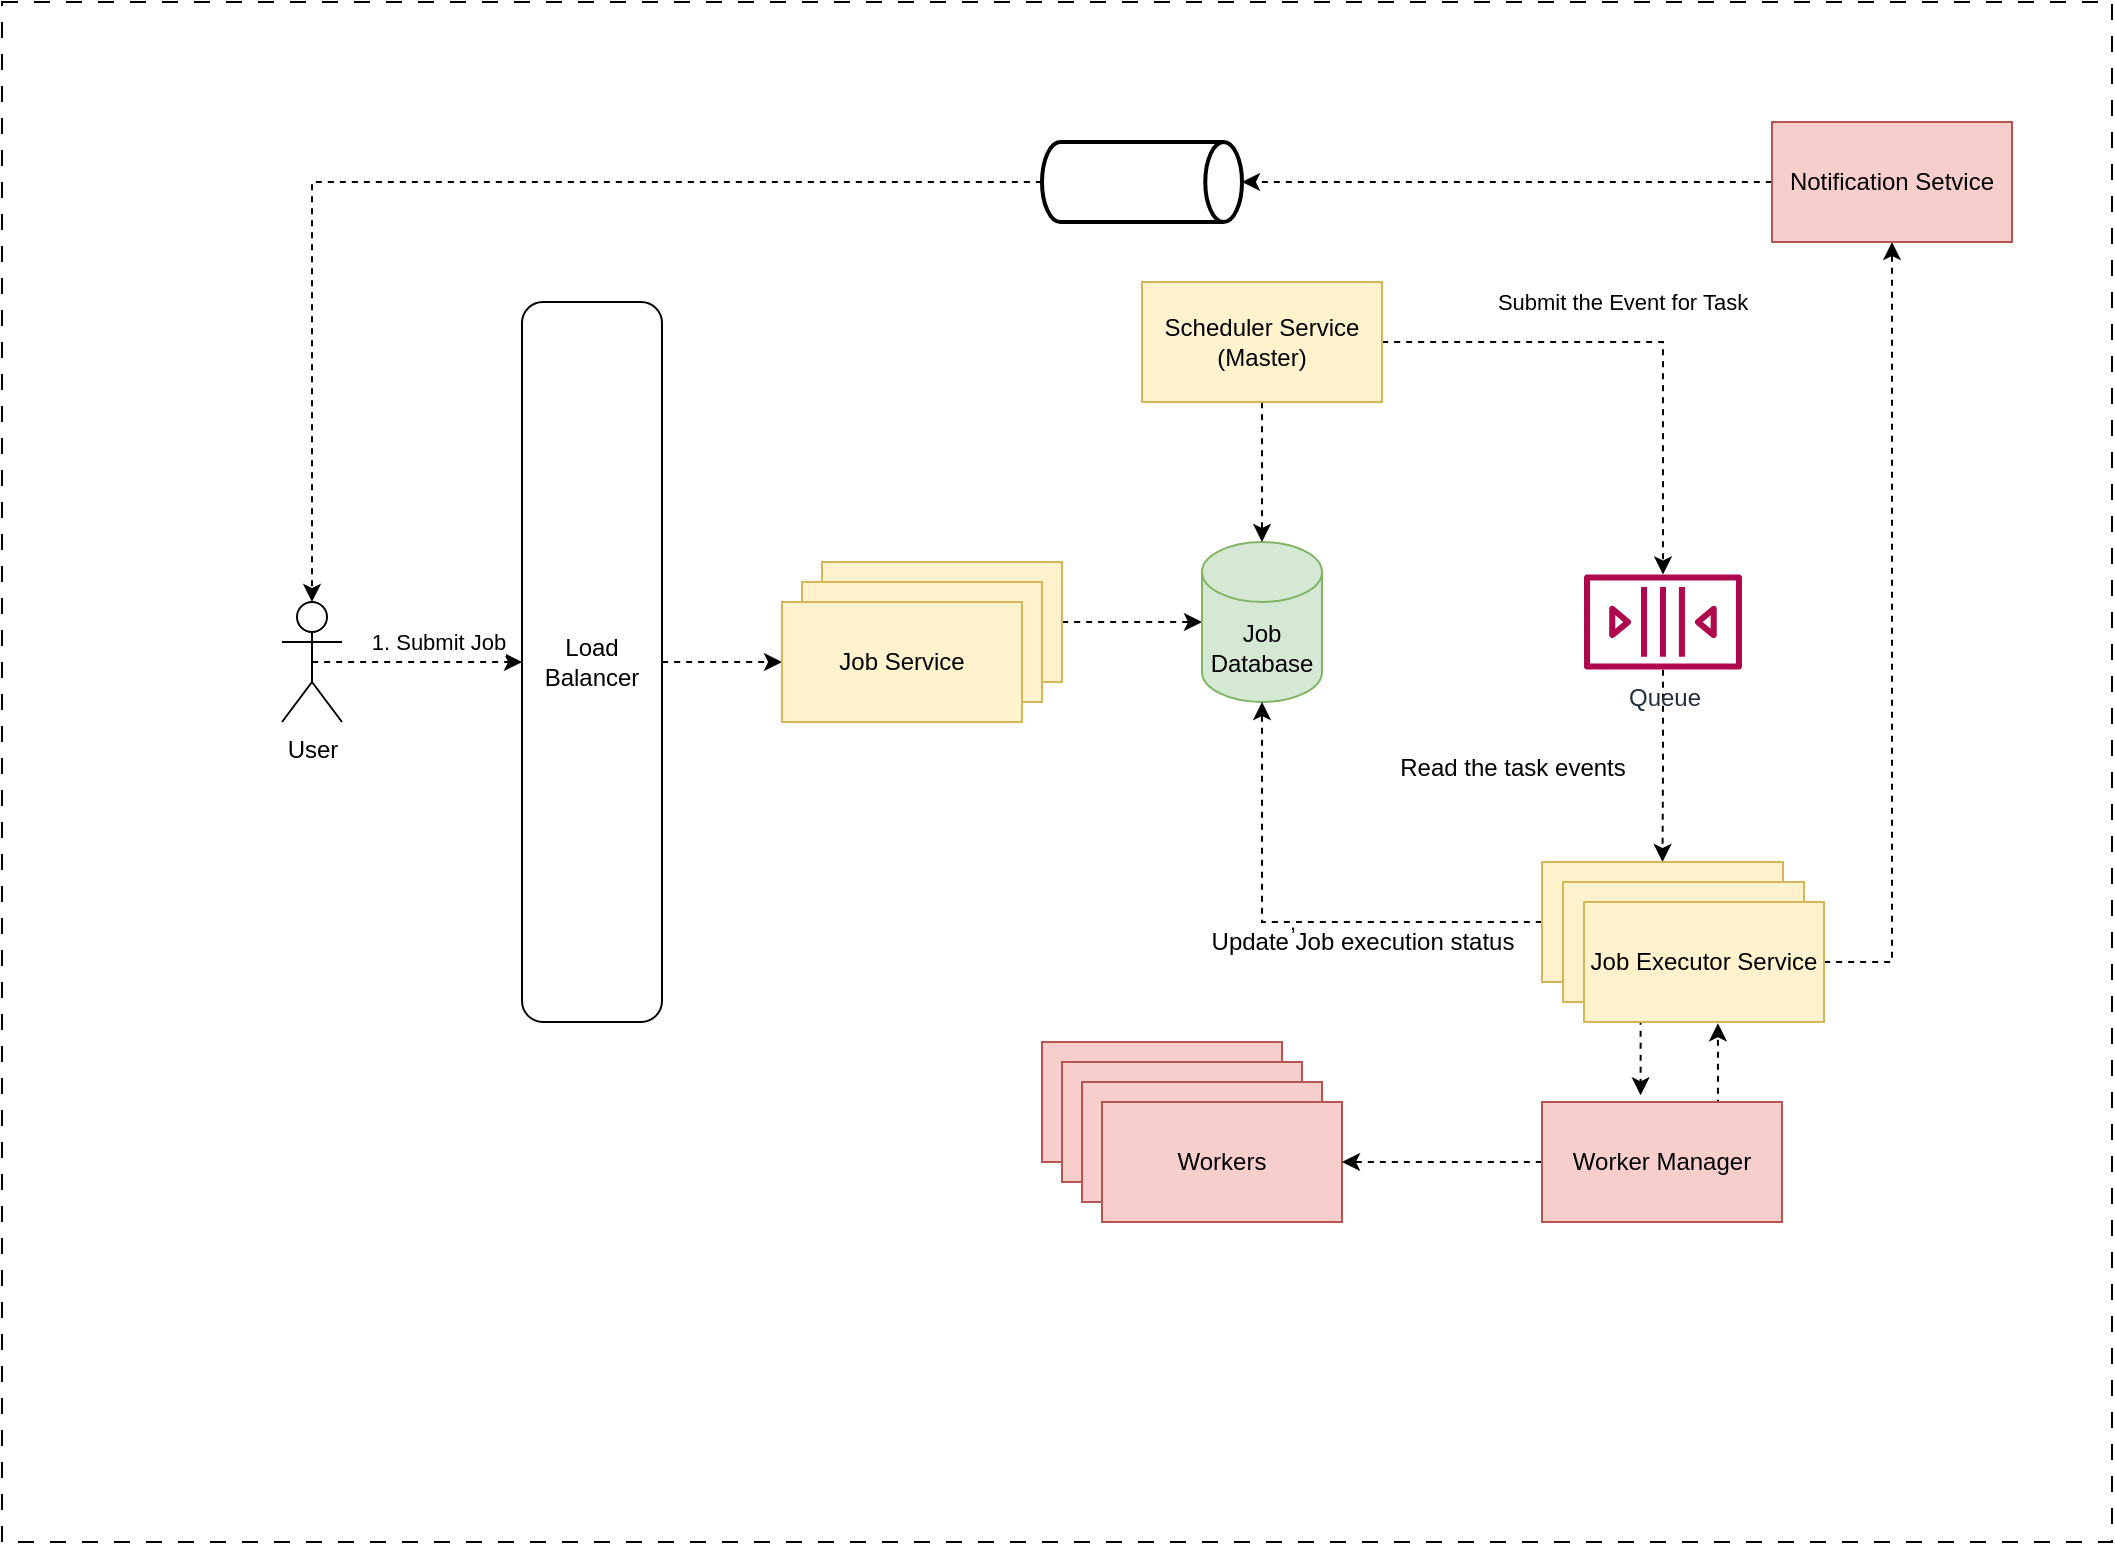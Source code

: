<mxfile version="22.1.11" type="github">
  <diagram name="Page-1" id="0Tcqb__I1J_xdQczo0h1">
    <mxGraphModel dx="3558" dy="592" grid="1" gridSize="10" guides="1" tooltips="1" connect="1" arrows="1" fold="1" page="1" pageScale="1" pageWidth="850" pageHeight="1100" math="0" shadow="0">
      <root>
        <mxCell id="0" />
        <mxCell id="1" parent="0" />
        <mxCell id="fymXh3G3QEbw709K97tW-95" value="" style="rounded=0;whiteSpace=wrap;html=1;dashed=1;dashPattern=8 8;" parent="1" vertex="1">
          <mxGeometry x="-1755" y="40" width="1055" height="770" as="geometry" />
        </mxCell>
        <mxCell id="fymXh3G3QEbw709K97tW-96" style="edgeStyle=orthogonalEdgeStyle;rounded=0;orthogonalLoop=1;jettySize=auto;html=1;exitX=1;exitY=0.5;exitDx=0;exitDy=0;entryX=0;entryY=0.5;entryDx=0;entryDy=0;entryPerimeter=0;dashed=1;flowAnimation=1;" parent="1" source="fymXh3G3QEbw709K97tW-97" target="fymXh3G3QEbw709K97tW-106" edge="1">
          <mxGeometry relative="1" as="geometry" />
        </mxCell>
        <mxCell id="fymXh3G3QEbw709K97tW-97" value="Job Serice" style="rounded=0;whiteSpace=wrap;html=1;fillColor=#fff2cc;strokeColor=#d6b656;" parent="1" vertex="1">
          <mxGeometry x="-1345" y="320" width="120" height="60" as="geometry" />
        </mxCell>
        <mxCell id="fymXh3G3QEbw709K97tW-98" value="Job Service" style="rounded=0;whiteSpace=wrap;html=1;fillColor=#fff2cc;strokeColor=#d6b656;" parent="1" vertex="1">
          <mxGeometry x="-1355" y="330" width="120" height="60" as="geometry" />
        </mxCell>
        <mxCell id="fymXh3G3QEbw709K97tW-99" style="edgeStyle=orthogonalEdgeStyle;rounded=0;orthogonalLoop=1;jettySize=auto;html=1;exitX=0.5;exitY=0.5;exitDx=0;exitDy=0;exitPerimeter=0;entryX=0;entryY=0.5;entryDx=0;entryDy=0;dashed=1;flowAnimation=1;" parent="1" source="fymXh3G3QEbw709K97tW-101" target="fymXh3G3QEbw709K97tW-103" edge="1">
          <mxGeometry relative="1" as="geometry" />
        </mxCell>
        <mxCell id="fymXh3G3QEbw709K97tW-100" value="1. Submit Job" style="edgeLabel;html=1;align=center;verticalAlign=middle;resizable=0;points=[];" parent="fymXh3G3QEbw709K97tW-99" vertex="1" connectable="0">
          <mxGeometry x="-0.088" y="-2" relative="1" as="geometry">
            <mxPoint x="15" y="-12" as="offset" />
          </mxGeometry>
        </mxCell>
        <mxCell id="fymXh3G3QEbw709K97tW-101" value="User" style="shape=umlActor;verticalLabelPosition=bottom;verticalAlign=top;html=1;outlineConnect=0;" parent="1" vertex="1">
          <mxGeometry x="-1615" y="340" width="30" height="60" as="geometry" />
        </mxCell>
        <mxCell id="fymXh3G3QEbw709K97tW-102" style="edgeStyle=orthogonalEdgeStyle;rounded=0;orthogonalLoop=1;jettySize=auto;html=1;exitX=1;exitY=0.5;exitDx=0;exitDy=0;entryX=0;entryY=0.5;entryDx=0;entryDy=0;dashed=1;flowAnimation=1;" parent="1" source="fymXh3G3QEbw709K97tW-103" target="fymXh3G3QEbw709K97tW-104" edge="1">
          <mxGeometry relative="1" as="geometry" />
        </mxCell>
        <mxCell id="fymXh3G3QEbw709K97tW-103" value="Load Balancer" style="rounded=1;whiteSpace=wrap;html=1;" parent="1" vertex="1">
          <mxGeometry x="-1495" y="190" width="70" height="360" as="geometry" />
        </mxCell>
        <mxCell id="fymXh3G3QEbw709K97tW-104" value="Job Service" style="rounded=0;whiteSpace=wrap;html=1;fillColor=#fff2cc;strokeColor=#d6b656;" parent="1" vertex="1">
          <mxGeometry x="-1365" y="340" width="120" height="60" as="geometry" />
        </mxCell>
        <mxCell id="8zMzMbnpU5ZibDZllp89-9" value="" style="edgeStyle=orthogonalEdgeStyle;rounded=0;orthogonalLoop=1;jettySize=auto;html=1;entryX=0.5;entryY=0;entryDx=0;entryDy=0;dashed=1;flowAnimation=1;" edge="1" parent="1" source="fymXh3G3QEbw709K97tW-105" target="fymXh3G3QEbw709K97tW-113">
          <mxGeometry relative="1" as="geometry" />
        </mxCell>
        <mxCell id="fymXh3G3QEbw709K97tW-105" value="Queue" style="sketch=0;outlineConnect=0;fontColor=#232F3E;gradientColor=none;fillColor=#B0084D;strokeColor=none;dashed=0;verticalLabelPosition=bottom;verticalAlign=top;align=center;html=1;fontSize=12;fontStyle=0;aspect=fixed;pointerEvents=1;shape=mxgraph.aws4.queue;" parent="1" vertex="1">
          <mxGeometry x="-964" y="326.2" width="79" height="47.6" as="geometry" />
        </mxCell>
        <mxCell id="fymXh3G3QEbw709K97tW-106" value="Job Database" style="shape=cylinder3;whiteSpace=wrap;html=1;boundedLbl=1;backgroundOutline=1;size=15;fillColor=#d5e8d4;strokeColor=#82b366;" parent="1" vertex="1">
          <mxGeometry x="-1155" y="310" width="60" height="80" as="geometry" />
        </mxCell>
        <mxCell id="fymXh3G3QEbw709K97tW-107" style="edgeStyle=orthogonalEdgeStyle;rounded=0;orthogonalLoop=1;jettySize=auto;html=1;exitX=0.5;exitY=1;exitDx=0;exitDy=0;entryX=0.5;entryY=0;entryDx=0;entryDy=0;entryPerimeter=0;dashed=1;flowAnimation=1;" parent="1" source="fymXh3G3QEbw709K97tW-111" target="fymXh3G3QEbw709K97tW-106" edge="1">
          <mxGeometry relative="1" as="geometry" />
        </mxCell>
        <mxCell id="fymXh3G3QEbw709K97tW-108" style="edgeStyle=orthogonalEdgeStyle;rounded=0;orthogonalLoop=1;jettySize=auto;html=1;exitX=1;exitY=0.5;exitDx=0;exitDy=0;dashed=1;flowAnimation=1;" parent="1" source="fymXh3G3QEbw709K97tW-111" target="fymXh3G3QEbw709K97tW-105" edge="1">
          <mxGeometry relative="1" as="geometry" />
        </mxCell>
        <mxCell id="fymXh3G3QEbw709K97tW-109" value="Submit the Event for Task" style="edgeLabel;html=1;align=center;verticalAlign=middle;resizable=0;points=[];" parent="fymXh3G3QEbw709K97tW-108" vertex="1" connectable="0">
          <mxGeometry x="-0.564" y="-4" relative="1" as="geometry">
            <mxPoint x="64" y="-24" as="offset" />
          </mxGeometry>
        </mxCell>
        <mxCell id="fymXh3G3QEbw709K97tW-111" value="Scheduler Service&lt;br&gt;(Master)" style="rounded=0;whiteSpace=wrap;html=1;fillColor=#fff2cc;strokeColor=#d6b656;" parent="1" vertex="1">
          <mxGeometry x="-1185" y="180" width="120" height="60" as="geometry" />
        </mxCell>
        <mxCell id="fymXh3G3QEbw709K97tW-112" value="," style="edgeStyle=orthogonalEdgeStyle;rounded=0;orthogonalLoop=1;jettySize=auto;html=1;exitX=0;exitY=0.5;exitDx=0;exitDy=0;entryX=0.5;entryY=1;entryDx=0;entryDy=0;entryPerimeter=0;dashed=1;flowAnimation=1;" parent="1" source="fymXh3G3QEbw709K97tW-113" target="fymXh3G3QEbw709K97tW-106" edge="1">
          <mxGeometry relative="1" as="geometry">
            <mxPoint x="-1125" y="400" as="targetPoint" />
          </mxGeometry>
        </mxCell>
        <mxCell id="fymXh3G3QEbw709K97tW-113" value="" style="rounded=0;whiteSpace=wrap;html=1;fillColor=#fff2cc;strokeColor=#d6b656;" parent="1" vertex="1">
          <mxGeometry x="-985" y="470" width="120.5" height="60" as="geometry" />
        </mxCell>
        <mxCell id="fymXh3G3QEbw709K97tW-114" value="Worker1" style="rounded=0;whiteSpace=wrap;html=1;fillColor=#f8cecc;strokeColor=#b85450;" parent="1" vertex="1">
          <mxGeometry x="-1235" y="560" width="120" height="60" as="geometry" />
        </mxCell>
        <mxCell id="fymXh3G3QEbw709K97tW-115" value="Read the task events" style="text;html=1;align=center;verticalAlign=middle;resizable=0;points=[];autosize=1;strokeColor=none;fillColor=none;" parent="1" vertex="1">
          <mxGeometry x="-1070" y="408" width="140" height="30" as="geometry" />
        </mxCell>
        <mxCell id="fymXh3G3QEbw709K97tW-116" value="Worker1" style="rounded=0;whiteSpace=wrap;html=1;fillColor=#f8cecc;strokeColor=#b85450;" parent="1" vertex="1">
          <mxGeometry x="-1225" y="570" width="120" height="60" as="geometry" />
        </mxCell>
        <mxCell id="fymXh3G3QEbw709K97tW-117" value="Worker1" style="rounded=0;whiteSpace=wrap;html=1;fillColor=#f8cecc;strokeColor=#b85450;" parent="1" vertex="1">
          <mxGeometry x="-1215" y="580" width="120" height="60" as="geometry" />
        </mxCell>
        <mxCell id="fymXh3G3QEbw709K97tW-118" value="Workers" style="rounded=0;whiteSpace=wrap;html=1;fillColor=#f8cecc;strokeColor=#b85450;" parent="1" vertex="1">
          <mxGeometry x="-1205" y="590" width="120" height="60" as="geometry" />
        </mxCell>
        <mxCell id="fymXh3G3QEbw709K97tW-119" style="edgeStyle=orthogonalEdgeStyle;rounded=0;orthogonalLoop=1;jettySize=auto;html=1;exitX=0;exitY=0.5;exitDx=0;exitDy=0;dashed=1;flowAnimation=1;" parent="1" source="fymXh3G3QEbw709K97tW-121" target="fymXh3G3QEbw709K97tW-118" edge="1">
          <mxGeometry relative="1" as="geometry" />
        </mxCell>
        <mxCell id="fymXh3G3QEbw709K97tW-120" style="edgeStyle=orthogonalEdgeStyle;rounded=0;orthogonalLoop=1;jettySize=auto;html=1;exitX=0.75;exitY=0;exitDx=0;exitDy=0;entryX=0.558;entryY=1.011;entryDx=0;entryDy=0;entryPerimeter=0;dashed=1;flowAnimation=1;" parent="1" source="fymXh3G3QEbw709K97tW-121" target="fymXh3G3QEbw709K97tW-124" edge="1">
          <mxGeometry relative="1" as="geometry" />
        </mxCell>
        <mxCell id="fymXh3G3QEbw709K97tW-121" value="Worker Manager" style="rounded=0;whiteSpace=wrap;html=1;fillColor=#f8cecc;strokeColor=#b85450;" parent="1" vertex="1">
          <mxGeometry x="-985" y="590" width="120" height="60" as="geometry" />
        </mxCell>
        <mxCell id="fymXh3G3QEbw709K97tW-122" value="" style="rounded=0;whiteSpace=wrap;html=1;fillColor=#fff2cc;strokeColor=#d6b656;" parent="1" vertex="1">
          <mxGeometry x="-974.5" y="480" width="120.5" height="60" as="geometry" />
        </mxCell>
        <mxCell id="fymXh3G3QEbw709K97tW-123" style="edgeStyle=orthogonalEdgeStyle;rounded=0;orthogonalLoop=1;jettySize=auto;html=1;exitX=0.25;exitY=1;exitDx=0;exitDy=0;entryX=0.411;entryY=-0.056;entryDx=0;entryDy=0;entryPerimeter=0;dashed=1;flowAnimation=1;" parent="1" source="fymXh3G3QEbw709K97tW-124" target="fymXh3G3QEbw709K97tW-121" edge="1">
          <mxGeometry relative="1" as="geometry" />
        </mxCell>
        <mxCell id="8zMzMbnpU5ZibDZllp89-16" style="edgeStyle=orthogonalEdgeStyle;rounded=0;orthogonalLoop=1;jettySize=auto;html=1;exitX=1;exitY=0.5;exitDx=0;exitDy=0;entryX=0.5;entryY=1;entryDx=0;entryDy=0;dashed=1;flowAnimation=1;" edge="1" parent="1" source="fymXh3G3QEbw709K97tW-124" target="8zMzMbnpU5ZibDZllp89-10">
          <mxGeometry relative="1" as="geometry">
            <mxPoint x="-700" y="590" as="targetPoint" />
          </mxGeometry>
        </mxCell>
        <mxCell id="fymXh3G3QEbw709K97tW-124" value="Job Executor Service" style="rounded=0;whiteSpace=wrap;html=1;fillColor=#fff2cc;strokeColor=#d6b656;" parent="1" vertex="1">
          <mxGeometry x="-964" y="490" width="120" height="60" as="geometry" />
        </mxCell>
        <mxCell id="fymXh3G3QEbw709K97tW-125" value="Update Job execution status" style="text;html=1;align=center;verticalAlign=middle;resizable=0;points=[];autosize=1;strokeColor=none;fillColor=none;" parent="1" vertex="1">
          <mxGeometry x="-1160" y="495" width="170" height="30" as="geometry" />
        </mxCell>
        <mxCell id="8zMzMbnpU5ZibDZllp89-14" value="" style="edgeStyle=orthogonalEdgeStyle;rounded=0;orthogonalLoop=1;jettySize=auto;html=1;dashed=1;flowAnimation=1;" edge="1" parent="1" source="8zMzMbnpU5ZibDZllp89-10" target="8zMzMbnpU5ZibDZllp89-13">
          <mxGeometry relative="1" as="geometry" />
        </mxCell>
        <mxCell id="8zMzMbnpU5ZibDZllp89-10" value="Notification Setvice" style="rounded=0;whiteSpace=wrap;html=1;fillColor=#f8cecc;strokeColor=#b85450;" vertex="1" parent="1">
          <mxGeometry x="-870" y="100" width="120" height="60" as="geometry" />
        </mxCell>
        <mxCell id="8zMzMbnpU5ZibDZllp89-13" value="" style="strokeWidth=2;html=1;shape=mxgraph.flowchart.direct_data;whiteSpace=wrap;" vertex="1" parent="1">
          <mxGeometry x="-1235" y="110" width="100" height="40" as="geometry" />
        </mxCell>
        <mxCell id="8zMzMbnpU5ZibDZllp89-15" style="edgeStyle=orthogonalEdgeStyle;rounded=0;orthogonalLoop=1;jettySize=auto;html=1;exitX=0;exitY=0.5;exitDx=0;exitDy=0;exitPerimeter=0;entryX=0.5;entryY=0;entryDx=0;entryDy=0;entryPerimeter=0;dashed=1;flowAnimation=1;" edge="1" parent="1" source="8zMzMbnpU5ZibDZllp89-13" target="fymXh3G3QEbw709K97tW-101">
          <mxGeometry relative="1" as="geometry" />
        </mxCell>
      </root>
    </mxGraphModel>
  </diagram>
</mxfile>
